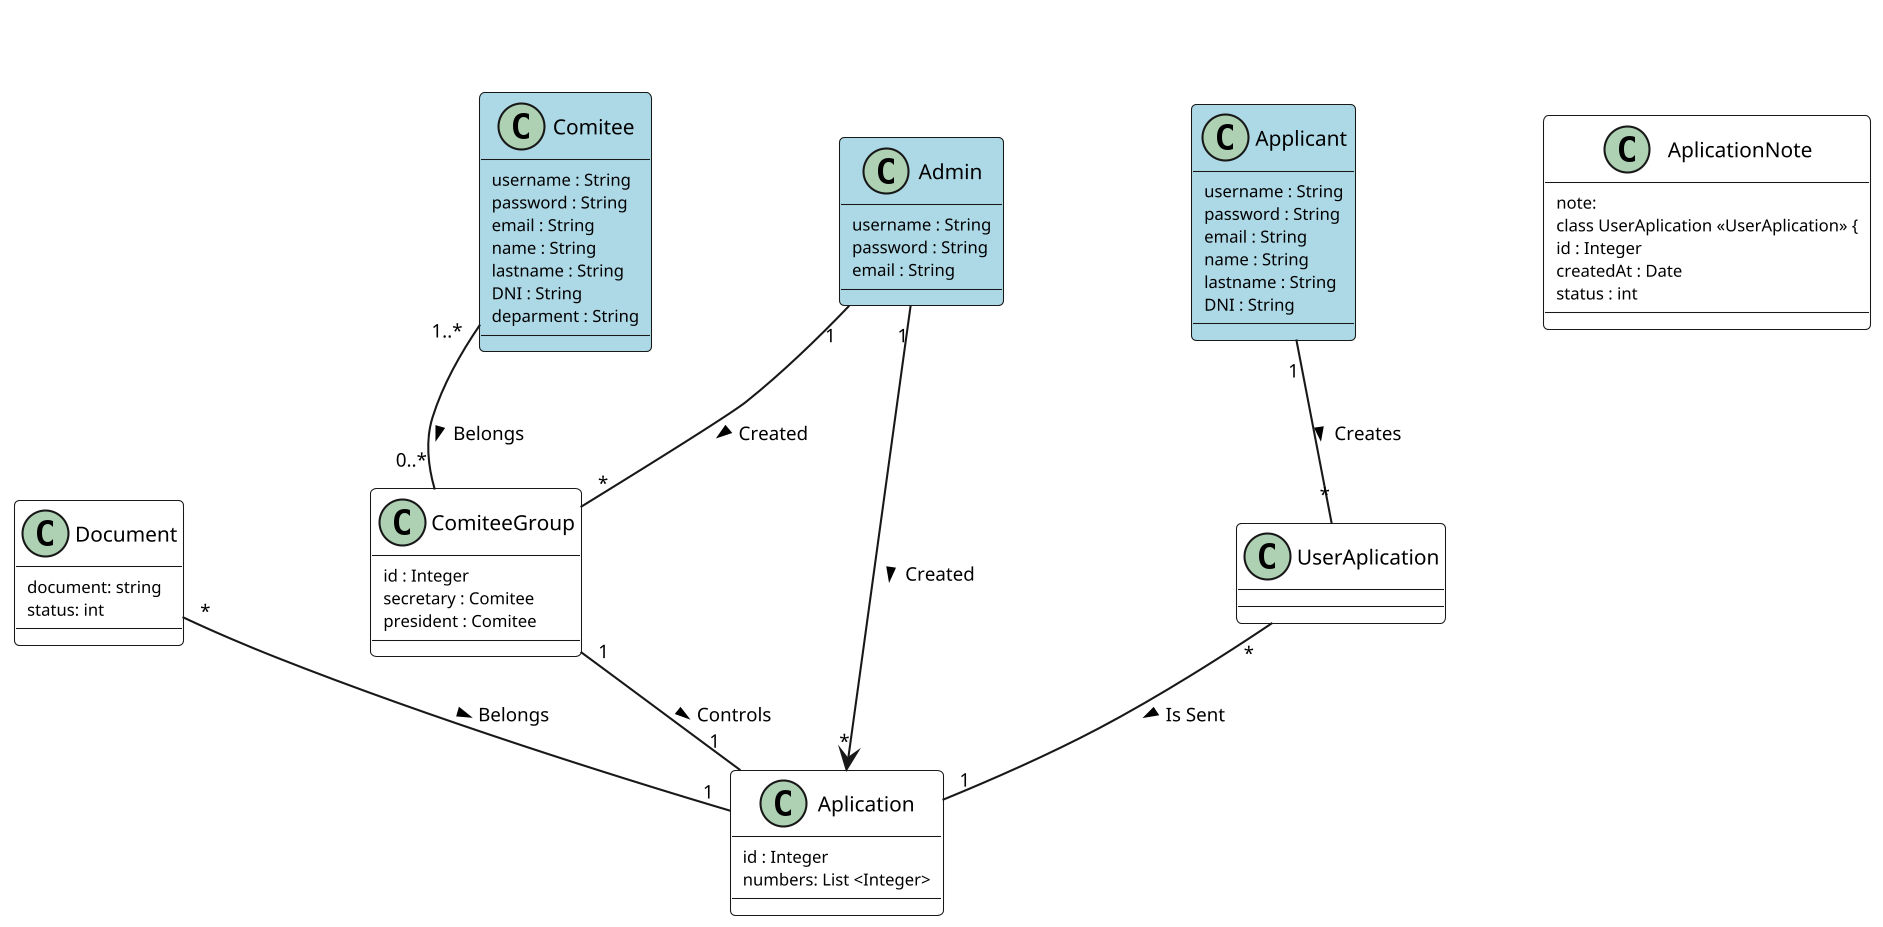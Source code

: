 @startuml
skinparam dpi 200
skinparam classAttributeFontSize 8
skinparam classArrowFontSize 9
skinparam classFontSize 10
skinparam nodesep 90
skinparam ranksep 40
hide stereotype

skinparam class {
	BackgroundColor White
	BackgroundColor<<User>> LightBlue
}
skinparam shadowing false

skinparam package<<Layout>> {
  borderColor Transparent
  backgroundColor Transparent
  fontColor Transparent
  stereotypeFontColor Transparent
}


package Users <<Layout>>{
    class Applicant <<User>> {
        username : String
        password : String
        email : String
        name : String
        lastname : String
        DNI : String
    }

    class Comitee <<User>> {
        username : String
        password : String
        email : String
        name : String
        lastname : String
        DNI : String
        deparment : String
    }

    class Admin<<User>> {
        username : String
        password : String
        email : String
    }
}
class ComiteeGroup <<ComiteeGroup>> {
    id : Integer
    secretary : Comitee
    president : Comitee

}
class Aplication <<Aplication>> {
    id : Integer
    numbers: List <Integer>
}
class Document <<Document>> {
    document: string
    status: int
}
class AplicationNote <<AplicationNote>> {
    note: 
class UserAplication <<UserAplication>> {
    id : Integer
    createdAt : Date
    status : int
    
}

ComiteeGroup "0..*" -- "1..*" Comitee : Belongs <
ComiteeGroup "1" -- "1" Aplication : Controls >
Applicant "1" -- "*" UserAplication : Creates >
UserAplication "*" -- "1" Aplication : Is Sent >
Document "*" -- "1" Aplication : Belongs >
Admin "1" -- "*" ComiteeGroup : Created >
Admin "1" --> "*" Aplication : Created >
@enduml
